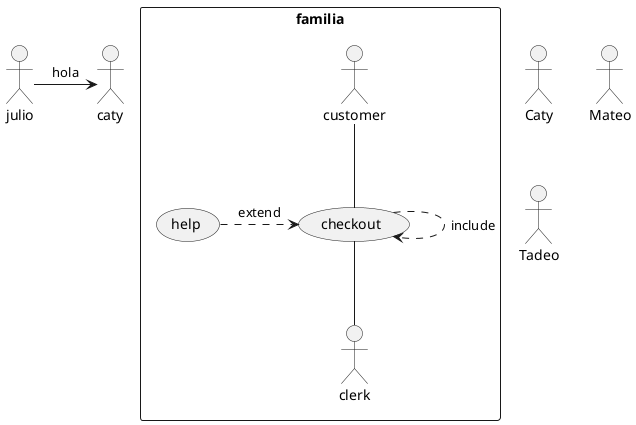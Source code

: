 @startuml
actor julio
actor Caty
actor Mateo
actor Tadeo
julio->caty: hola
rectangle familia {
 customer -- (checkout)
 (checkout).>(checkout): include
 (help).>(checkout): extend 
 (checkout)--clerk
}
@enduml